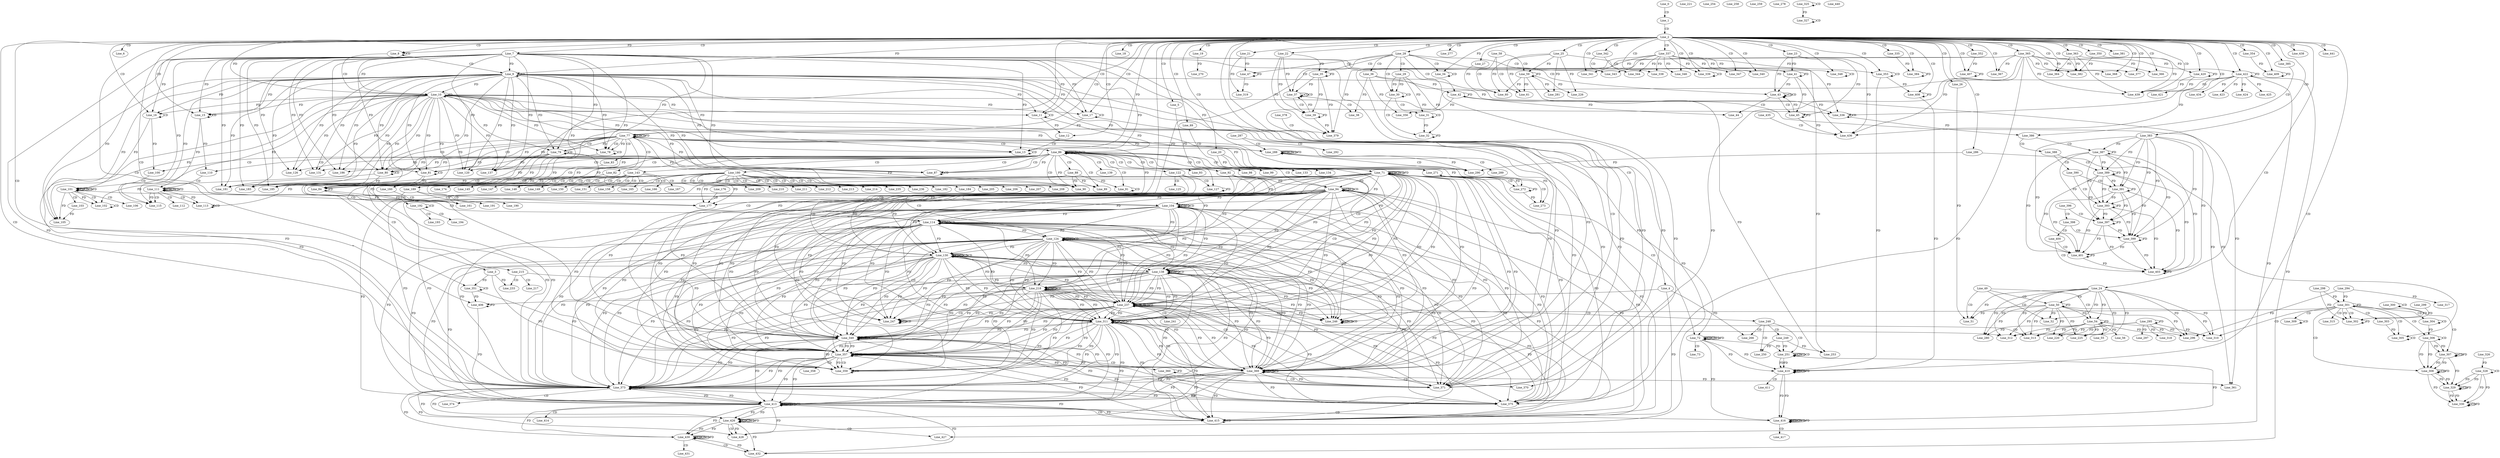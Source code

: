 digraph G {
  Line_0;
  Line_1;
  Line_2;
  Line_3;
  Line_4;
  Line_5;
  Line_6;
  Line_7;
  Line_8;
  Line_8;
  Line_8;
  Line_9;
  Line_9;
  Line_10;
  Line_10;
  Line_11;
  Line_11;
  Line_12;
  Line_13;
  Line_13;
  Line_13;
  Line_15;
  Line_15;
  Line_16;
  Line_16;
  Line_17;
  Line_17;
  Line_18;
  Line_19;
  Line_20;
  Line_21;
  Line_22;
  Line_23;
  Line_24;
  Line_25;
  Line_26;
  Line_27;
  Line_28;
  Line_29;
  Line_30;
  Line_30;
  Line_31;
  Line_31;
  Line_32;
  Line_32;
  Line_34;
  Line_34;
  Line_34;
  Line_35;
  Line_36;
  Line_37;
  Line_37;
  Line_38;
  Line_39;
  Line_41;
  Line_42;
  Line_43;
  Line_43;
  Line_44;
  Line_45;
  Line_47;
  Line_49;
  Line_50;
  Line_51;
  Line_52;
  Line_54;
  Line_55;
  Line_56;
  Line_58;
  Line_59;
  Line_60;
  Line_61;
  Line_69;
  Line_71;
  Line_71;
  Line_71;
  Line_72;
  Line_72;
  Line_72;
  Line_73;
  Line_77;
  Line_77;
  Line_77;
  Line_78;
  Line_78;
  Line_79;
  Line_79;
  Line_80;
  Line_80;
  Line_81;
  Line_81;
  Line_82;
  Line_83;
  Line_84;
  Line_84;
  Line_86;
  Line_86;
  Line_86;
  Line_87;
  Line_87;
  Line_88;
  Line_89;
  Line_90;
  Line_90;
  Line_91;
  Line_91;
  Line_92;
  Line_93;
  Line_94;
  Line_94;
  Line_94;
  Line_94;
  Line_98;
  Line_99;
  Line_100;
  Line_101;
  Line_101;
  Line_101;
  Line_102;
  Line_102;
  Line_103;
  Line_104;
  Line_104;
  Line_104;
  Line_104;
  Line_105;
  Line_105;
  Line_106;
  Line_110;
  Line_111;
  Line_111;
  Line_111;
  Line_112;
  Line_113;
  Line_113;
  Line_114;
  Line_114;
  Line_114;
  Line_114;
  Line_115;
  Line_115;
  Line_120;
  Line_122;
  Line_124;
  Line_124;
  Line_124;
  Line_124;
  Line_125;
  Line_126;
  Line_127;
  Line_130;
  Line_130;
  Line_130;
  Line_130;
  Line_130;
  Line_131;
  Line_133;
  Line_134;
  Line_137;
  Line_138;
  Line_138;
  Line_138;
  Line_138;
  Line_139;
  Line_143;
  Line_145;
  Line_147;
  Line_148;
  Line_149;
  Line_150;
  Line_151;
  Line_158;
  Line_160;
  Line_161;
  Line_161;
  Line_165;
  Line_166;
  Line_167;
  Line_174;
  Line_176;
  Line_177;
  Line_177;
  Line_180;
  Line_181;
  Line_182;
  Line_183;
  Line_184;
  Line_185;
  Line_186;
  Line_189;
  Line_190;
  Line_191;
  Line_192;
  Line_192;
  Line_193;
  Line_194;
  Line_205;
  Line_206;
  Line_207;
  Line_208;
  Line_209;
  Line_210;
  Line_211;
  Line_212;
  Line_213;
  Line_214;
  Line_215;
  Line_217;
  Line_218;
  Line_218;
  Line_218;
  Line_218;
  Line_220;
  Line_221;
  Line_225;
  Line_226;
  Line_233;
  Line_235;
  Line_236;
  Line_237;
  Line_237;
  Line_237;
  Line_241;
  Line_246;
  Line_246;
  Line_246;
  Line_246;
  Line_247;
  Line_247;
  Line_247;
  Line_248;
  Line_249;
  Line_250;
  Line_251;
  Line_251;
  Line_251;
  Line_251;
  Line_251;
  Line_253;
  Line_253;
  Line_254;
  Line_258;
  Line_259;
  Line_266;
  Line_270;
  Line_271;
  Line_272;
  Line_273;
  Line_277;
  Line_278;
  Line_280;
  Line_281;
  Line_286;
  Line_287;
  Line_288;
  Line_288;
  Line_288;
  Line_289;
  Line_290;
  Line_290;
  Line_292;
  Line_295;
  Line_296;
  Line_294;
  Line_296;
  Line_297;
  Line_300;
  Line_300;
  Line_301;
  Line_298;
  Line_301;
  Line_301;
  Line_302;
  Line_299;
  Line_302;
  Line_303;
  Line_304;
  Line_304;
  Line_305;
  Line_305;
  Line_306;
  Line_306;
  Line_307;
  Line_307;
  Line_307;
  Line_308;
  Line_308;
  Line_309;
  Line_309;
  Line_310;
  Line_311;
  Line_311;
  Line_311;
  Line_312;
  Line_313;
  Line_315;
  Line_317;
  Line_318;
  Line_319;
  Line_325;
  Line_325;
  Line_327;
  Line_327;
  Line_328;
  Line_328;
  Line_326;
  Line_329;
  Line_329;
  Line_329;
  Line_330;
  Line_330;
  Line_335;
  Line_336;
  Line_336;
  Line_337;
  Line_338;
  Line_339;
  Line_339;
  Line_340;
  Line_341;
  Line_342;
  Line_343;
  Line_344;
  Line_346;
  Line_347;
  Line_348;
  Line_348;
  Line_349;
  Line_349;
  Line_349;
  Line_349;
  Line_350;
  Line_351;
  Line_351;
  Line_352;
  Line_353;
  Line_353;
  Line_354;
  Line_356;
  Line_357;
  Line_357;
  Line_357;
  Line_358;
  Line_359;
  Line_359;
  Line_360;
  Line_361;
  Line_363;
  Line_364;
  Line_364;
  Line_365;
  Line_366;
  Line_367;
  Line_367;
  Line_367;
  Line_368;
  Line_369;
  Line_369;
  Line_369;
  Line_369;
  Line_370;
  Line_371;
  Line_371;
  Line_373;
  Line_373;
  Line_373;
  Line_373;
  Line_374;
  Line_375;
  Line_375;
  Line_377;
  Line_378;
  Line_379;
  Line_379;
  Line_381;
  Line_382;
  Line_382;
  Line_382;
  Line_383;
  Line_384;
  Line_385;
  Line_386;
  Line_387;
  Line_388;
  Line_389;
  Line_390;
  Line_391;
  Line_393;
  Line_396;
  Line_397;
  Line_398;
  Line_399;
  Line_400;
  Line_401;
  Line_403;
  Line_406;
  Line_406;
  Line_407;
  Line_408;
  Line_409;
  Line_410;
  Line_410;
  Line_410;
  Line_411;
  Line_413;
  Line_413;
  Line_413;
  Line_414;
  Line_415;
  Line_415;
  Line_416;
  Line_416;
  Line_416;
  Line_417;
  Line_420;
  Line_421;
  Line_421;
  Line_422;
  Line_423;
  Line_424;
  Line_424;
  Line_424;
  Line_425;
  Line_426;
  Line_426;
  Line_426;
  Line_426;
  Line_427;
  Line_428;
  Line_428;
  Line_430;
  Line_430;
  Line_430;
  Line_430;
  Line_431;
  Line_432;
  Line_432;
  Line_434;
  Line_435;
  Line_436;
  Line_436;
  Line_438;
  Line_439;
  Line_439;
  Line_439;
  Line_440;
  Line_441;
  Line_0 -> Line_1 [ label="CD" ];
  Line_1 -> Line_2 [ label="CD" ];
  Line_2 -> Line_3 [ label="CD" ];
  Line_2 -> Line_4 [ label="CD" ];
  Line_2 -> Line_5 [ label="CD" ];
  Line_2 -> Line_6 [ label="CD" ];
  Line_2 -> Line_7 [ label="CD" ];
  Line_2 -> Line_8 [ label="CD" ];
  Line_8 -> Line_8 [ label="CD" ];
  Line_2 -> Line_8 [ label="FD" ];
  Line_8 -> Line_9 [ label="CD" ];
  Line_7 -> Line_9 [ label="FD" ];
  Line_9 -> Line_9 [ label="FD" ];
  Line_2 -> Line_9 [ label="FD" ];
  Line_8 -> Line_10 [ label="CD" ];
  Line_7 -> Line_10 [ label="FD" ];
  Line_9 -> Line_10 [ label="FD" ];
  Line_10 -> Line_10 [ label="FD" ];
  Line_2 -> Line_10 [ label="FD" ];
  Line_2 -> Line_11 [ label="CD" ];
  Line_11 -> Line_11 [ label="CD" ];
  Line_7 -> Line_11 [ label="FD" ];
  Line_9 -> Line_11 [ label="FD" ];
  Line_10 -> Line_11 [ label="FD" ];
  Line_2 -> Line_12 [ label="CD" ];
  Line_11 -> Line_12 [ label="FD" ];
  Line_12 -> Line_13 [ label="CD" ];
  Line_13 -> Line_13 [ label="CD" ];
  Line_7 -> Line_13 [ label="FD" ];
  Line_9 -> Line_13 [ label="FD" ];
  Line_10 -> Line_13 [ label="FD" ];
  Line_2 -> Line_13 [ label="FD" ];
  Line_2 -> Line_15 [ label="CD" ];
  Line_15 -> Line_15 [ label="CD" ];
  Line_7 -> Line_15 [ label="FD" ];
  Line_9 -> Line_15 [ label="FD" ];
  Line_10 -> Line_15 [ label="FD" ];
  Line_2 -> Line_16 [ label="CD" ];
  Line_16 -> Line_16 [ label="CD" ];
  Line_7 -> Line_16 [ label="FD" ];
  Line_9 -> Line_16 [ label="FD" ];
  Line_10 -> Line_16 [ label="FD" ];
  Line_2 -> Line_17 [ label="CD" ];
  Line_17 -> Line_17 [ label="CD" ];
  Line_7 -> Line_17 [ label="FD" ];
  Line_9 -> Line_17 [ label="FD" ];
  Line_10 -> Line_17 [ label="FD" ];
  Line_2 -> Line_18 [ label="CD" ];
  Line_2 -> Line_19 [ label="CD" ];
  Line_2 -> Line_20 [ label="CD" ];
  Line_2 -> Line_21 [ label="CD" ];
  Line_2 -> Line_22 [ label="CD" ];
  Line_2 -> Line_23 [ label="CD" ];
  Line_2 -> Line_24 [ label="CD" ];
  Line_2 -> Line_25 [ label="CD" ];
  Line_2 -> Line_26 [ label="CD" ];
  Line_2 -> Line_27 [ label="CD" ];
  Line_2 -> Line_28 [ label="CD" ];
  Line_28 -> Line_29 [ label="CD" ];
  Line_28 -> Line_30 [ label="CD" ];
  Line_29 -> Line_30 [ label="FD" ];
  Line_30 -> Line_30 [ label="CD" ];
  Line_29 -> Line_30 [ label="FD" ];
  Line_30 -> Line_31 [ label="CD" ];
  Line_31 -> Line_31 [ label="CD" ];
  Line_29 -> Line_31 [ label="FD" ];
  Line_30 -> Line_32 [ label="CD" ];
  Line_29 -> Line_32 [ label="FD" ];
  Line_32 -> Line_32 [ label="FD" ];
  Line_31 -> Line_32 [ label="FD" ];
  Line_28 -> Line_34 [ label="CD" ];
  Line_34 -> Line_34 [ label="CD" ];
  Line_2 -> Line_34 [ label="FD" ];
  Line_28 -> Line_35 [ label="CD" ];
  Line_22 -> Line_35 [ label="FD" ];
  Line_35 -> Line_35 [ label="FD" ];
  Line_28 -> Line_36 [ label="CD" ];
  Line_28 -> Line_37 [ label="CD" ];
  Line_37 -> Line_37 [ label="CD" ];
  Line_37 -> Line_37 [ label="CD" ];
  Line_22 -> Line_37 [ label="FD" ];
  Line_35 -> Line_37 [ label="FD" ];
  Line_37 -> Line_38 [ label="CD" ];
  Line_36 -> Line_38 [ label="FD" ];
  Line_37 -> Line_39 [ label="CD" ];
  Line_39 -> Line_39 [ label="FD" ];
  Line_22 -> Line_39 [ label="FD" ];
  Line_35 -> Line_39 [ label="FD" ];
  Line_28 -> Line_41 [ label="CD" ];
  Line_23 -> Line_41 [ label="FD" ];
  Line_41 -> Line_41 [ label="FD" ];
  Line_28 -> Line_42 [ label="CD" ];
  Line_36 -> Line_42 [ label="FD" ];
  Line_42 -> Line_42 [ label="FD" ];
  Line_28 -> Line_43 [ label="CD" ];
  Line_43 -> Line_43 [ label="CD" ];
  Line_43 -> Line_43 [ label="CD" ];
  Line_23 -> Line_43 [ label="FD" ];
  Line_41 -> Line_43 [ label="FD" ];
  Line_43 -> Line_44 [ label="CD" ];
  Line_42 -> Line_44 [ label="FD" ];
  Line_43 -> Line_45 [ label="CD" ];
  Line_45 -> Line_45 [ label="FD" ];
  Line_23 -> Line_45 [ label="FD" ];
  Line_41 -> Line_45 [ label="FD" ];
  Line_28 -> Line_47 [ label="CD" ];
  Line_21 -> Line_47 [ label="FD" ];
  Line_47 -> Line_47 [ label="FD" ];
  Line_49 -> Line_50 [ label="CD" ];
  Line_24 -> Line_50 [ label="FD" ];
  Line_50 -> Line_50 [ label="FD" ];
  Line_49 -> Line_51 [ label="CD" ];
  Line_24 -> Line_51 [ label="FD" ];
  Line_50 -> Line_51 [ label="FD" ];
  Line_26 -> Line_51 [ label="FD" ];
  Line_49 -> Line_52 [ label="CD" ];
  Line_24 -> Line_52 [ label="FD" ];
  Line_50 -> Line_52 [ label="FD" ];
  Line_49 -> Line_54 [ label="CD" ];
  Line_24 -> Line_54 [ label="FD" ];
  Line_50 -> Line_54 [ label="FD" ];
  Line_54 -> Line_54 [ label="FD" ];
  Line_54 -> Line_55 [ label="FD" ];
  Line_54 -> Line_56 [ label="FD" ];
  Line_58 -> Line_59 [ label="CD" ];
  Line_25 -> Line_59 [ label="FD" ];
  Line_59 -> Line_59 [ label="FD" ];
  Line_58 -> Line_60 [ label="CD" ];
  Line_25 -> Line_60 [ label="FD" ];
  Line_59 -> Line_60 [ label="FD" ];
  Line_27 -> Line_60 [ label="FD" ];
  Line_58 -> Line_61 [ label="CD" ];
  Line_25 -> Line_61 [ label="FD" ];
  Line_59 -> Line_61 [ label="FD" ];
  Line_2 -> Line_69 [ label="CD" ];
  Line_69 -> Line_71 [ label="CD" ];
  Line_71 -> Line_71 [ label="CD" ];
  Line_71 -> Line_71 [ label="CD" ];
  Line_71 -> Line_71 [ label="FD" ];
  Line_71 -> Line_72 [ label="CD" ];
  Line_72 -> Line_72 [ label="CD" ];
  Line_17 -> Line_72 [ label="FD" ];
  Line_72 -> Line_72 [ label="CD" ];
  Line_72 -> Line_72 [ label="FD" ];
  Line_72 -> Line_73 [ label="CD" ];
  Line_2 -> Line_77 [ label="CD" ];
  Line_77 -> Line_77 [ label="CD" ];
  Line_17 -> Line_77 [ label="FD" ];
  Line_77 -> Line_77 [ label="CD" ];
  Line_77 -> Line_77 [ label="FD" ];
  Line_77 -> Line_78 [ label="CD" ];
  Line_78 -> Line_78 [ label="CD" ];
  Line_7 -> Line_78 [ label="FD" ];
  Line_9 -> Line_78 [ label="FD" ];
  Line_10 -> Line_78 [ label="FD" ];
  Line_77 -> Line_78 [ label="FD" ];
  Line_77 -> Line_79 [ label="CD" ];
  Line_79 -> Line_79 [ label="CD" ];
  Line_7 -> Line_79 [ label="FD" ];
  Line_9 -> Line_79 [ label="FD" ];
  Line_10 -> Line_79 [ label="FD" ];
  Line_77 -> Line_79 [ label="FD" ];
  Line_77 -> Line_80 [ label="CD" ];
  Line_80 -> Line_80 [ label="CD" ];
  Line_7 -> Line_80 [ label="FD" ];
  Line_9 -> Line_80 [ label="FD" ];
  Line_10 -> Line_80 [ label="FD" ];
  Line_77 -> Line_80 [ label="FD" ];
  Line_79 -> Line_80 [ label="FD" ];
  Line_77 -> Line_81 [ label="CD" ];
  Line_81 -> Line_81 [ label="CD" ];
  Line_7 -> Line_81 [ label="FD" ];
  Line_9 -> Line_81 [ label="FD" ];
  Line_10 -> Line_81 [ label="FD" ];
  Line_77 -> Line_81 [ label="FD" ];
  Line_79 -> Line_81 [ label="FD" ];
  Line_77 -> Line_82 [ label="CD" ];
  Line_77 -> Line_83 [ label="CD" ];
  Line_83 -> Line_84 [ label="CD" ];
  Line_82 -> Line_84 [ label="FD" ];
  Line_84 -> Line_84 [ label="FD" ];
  Line_78 -> Line_84 [ label="FD" ];
  Line_79 -> Line_84 [ label="FD" ];
  Line_80 -> Line_84 [ label="FD" ];
  Line_81 -> Line_84 [ label="FD" ];
  Line_7 -> Line_84 [ label="FD" ];
  Line_9 -> Line_84 [ label="FD" ];
  Line_10 -> Line_84 [ label="FD" ];
  Line_77 -> Line_86 [ label="CD" ];
  Line_86 -> Line_86 [ label="CD" ];
  Line_11 -> Line_86 [ label="FD" ];
  Line_86 -> Line_86 [ label="CD" ];
  Line_86 -> Line_86 [ label="FD" ];
  Line_86 -> Line_87 [ label="CD" ];
  Line_87 -> Line_87 [ label="CD" ];
  Line_7 -> Line_87 [ label="FD" ];
  Line_9 -> Line_87 [ label="FD" ];
  Line_10 -> Line_87 [ label="FD" ];
  Line_77 -> Line_87 [ label="FD" ];
  Line_86 -> Line_87 [ label="FD" ];
  Line_86 -> Line_88 [ label="CD" ];
  Line_86 -> Line_89 [ label="CD" ];
  Line_79 -> Line_89 [ label="FD" ];
  Line_88 -> Line_89 [ label="FD" ];
  Line_86 -> Line_90 [ label="CD" ];
  Line_88 -> Line_90 [ label="FD" ];
  Line_7 -> Line_90 [ label="FD" ];
  Line_9 -> Line_90 [ label="FD" ];
  Line_10 -> Line_90 [ label="FD" ];
  Line_77 -> Line_90 [ label="FD" ];
  Line_86 -> Line_90 [ label="FD" ];
  Line_86 -> Line_91 [ label="CD" ];
  Line_91 -> Line_91 [ label="CD" ];
  Line_88 -> Line_91 [ label="FD" ];
  Line_86 -> Line_92 [ label="CD" ];
  Line_86 -> Line_93 [ label="CD" ];
  Line_86 -> Line_94 [ label="CD" ];
  Line_94 -> Line_94 [ label="CD" ];
  Line_71 -> Line_94 [ label="FD" ];
  Line_92 -> Line_94 [ label="FD" ];
  Line_94 -> Line_94 [ label="FD" ];
  Line_94 -> Line_94 [ label="CD" ];
  Line_86 -> Line_98 [ label="CD" ];
  Line_86 -> Line_99 [ label="CD" ];
  Line_86 -> Line_100 [ label="CD" ];
  Line_16 -> Line_100 [ label="FD" ];
  Line_100 -> Line_101 [ label="CD" ];
  Line_101 -> Line_101 [ label="CD" ];
  Line_16 -> Line_101 [ label="FD" ];
  Line_101 -> Line_101 [ label="CD" ];
  Line_101 -> Line_101 [ label="FD" ];
  Line_101 -> Line_102 [ label="CD" ];
  Line_102 -> Line_102 [ label="CD" ];
  Line_80 -> Line_102 [ label="FD" ];
  Line_101 -> Line_102 [ label="FD" ];
  Line_101 -> Line_103 [ label="CD" ];
  Line_101 -> Line_104 [ label="CD" ];
  Line_104 -> Line_104 [ label="CD" ];
  Line_94 -> Line_104 [ label="FD" ];
  Line_71 -> Line_104 [ label="FD" ];
  Line_92 -> Line_104 [ label="FD" ];
  Line_104 -> Line_104 [ label="FD" ];
  Line_104 -> Line_104 [ label="CD" ];
  Line_103 -> Line_105 [ label="FD" ];
  Line_7 -> Line_105 [ label="FD" ];
  Line_9 -> Line_105 [ label="FD" ];
  Line_10 -> Line_105 [ label="FD" ];
  Line_101 -> Line_105 [ label="FD" ];
  Line_101 -> Line_106 [ label="CD" ];
  Line_86 -> Line_110 [ label="CD" ];
  Line_15 -> Line_110 [ label="FD" ];
  Line_110 -> Line_111 [ label="CD" ];
  Line_111 -> Line_111 [ label="CD" ];
  Line_15 -> Line_111 [ label="FD" ];
  Line_111 -> Line_111 [ label="CD" ];
  Line_111 -> Line_111 [ label="FD" ];
  Line_111 -> Line_112 [ label="CD" ];
  Line_111 -> Line_113 [ label="CD" ];
  Line_113 -> Line_113 [ label="CD" ];
  Line_81 -> Line_113 [ label="FD" ];
  Line_111 -> Line_113 [ label="FD" ];
  Line_111 -> Line_114 [ label="CD" ];
  Line_114 -> Line_114 [ label="CD" ];
  Line_104 -> Line_114 [ label="FD" ];
  Line_94 -> Line_114 [ label="FD" ];
  Line_71 -> Line_114 [ label="FD" ];
  Line_92 -> Line_114 [ label="FD" ];
  Line_114 -> Line_114 [ label="FD" ];
  Line_114 -> Line_114 [ label="CD" ];
  Line_111 -> Line_115 [ label="CD" ];
  Line_7 -> Line_115 [ label="FD" ];
  Line_9 -> Line_115 [ label="FD" ];
  Line_10 -> Line_115 [ label="FD" ];
  Line_111 -> Line_115 [ label="FD" ];
  Line_86 -> Line_120 [ label="CD" ];
  Line_7 -> Line_120 [ label="FD" ];
  Line_9 -> Line_120 [ label="FD" ];
  Line_10 -> Line_120 [ label="FD" ];
  Line_86 -> Line_120 [ label="FD" ];
  Line_86 -> Line_122 [ label="CD" ];
  Line_122 -> Line_124 [ label="CD" ];
  Line_124 -> Line_124 [ label="CD" ];
  Line_114 -> Line_124 [ label="FD" ];
  Line_104 -> Line_124 [ label="FD" ];
  Line_94 -> Line_124 [ label="FD" ];
  Line_71 -> Line_124 [ label="FD" ];
  Line_92 -> Line_124 [ label="FD" ];
  Line_124 -> Line_124 [ label="FD" ];
  Line_124 -> Line_124 [ label="CD" ];
  Line_122 -> Line_125 [ label="CD" ];
  Line_7 -> Line_126 [ label="FD" ];
  Line_9 -> Line_126 [ label="FD" ];
  Line_10 -> Line_126 [ label="FD" ];
  Line_86 -> Line_126 [ label="FD" ];
  Line_122 -> Line_127 [ label="CD" ];
  Line_127 -> Line_127 [ label="FD" ];
  Line_5 -> Line_127 [ label="FD" ];
  Line_122 -> Line_130 [ label="CD" ];
  Line_130 -> Line_130 [ label="CD" ];
  Line_124 -> Line_130 [ label="FD" ];
  Line_114 -> Line_130 [ label="FD" ];
  Line_104 -> Line_130 [ label="FD" ];
  Line_94 -> Line_130 [ label="FD" ];
  Line_71 -> Line_130 [ label="FD" ];
  Line_92 -> Line_130 [ label="FD" ];
  Line_130 -> Line_130 [ label="FD" ];
  Line_130 -> Line_130 [ label="CD" ];
  Line_130 -> Line_130 [ label="CD" ];
  Line_7 -> Line_131 [ label="FD" ];
  Line_9 -> Line_131 [ label="FD" ];
  Line_10 -> Line_131 [ label="FD" ];
  Line_86 -> Line_131 [ label="FD" ];
  Line_86 -> Line_133 [ label="CD" ];
  Line_86 -> Line_134 [ label="CD" ];
  Line_86 -> Line_137 [ label="CD" ];
  Line_7 -> Line_137 [ label="FD" ];
  Line_9 -> Line_137 [ label="FD" ];
  Line_10 -> Line_137 [ label="FD" ];
  Line_77 -> Line_137 [ label="FD" ];
  Line_86 -> Line_138 [ label="CD" ];
  Line_138 -> Line_138 [ label="CD" ];
  Line_130 -> Line_138 [ label="FD" ];
  Line_124 -> Line_138 [ label="FD" ];
  Line_114 -> Line_138 [ label="FD" ];
  Line_104 -> Line_138 [ label="FD" ];
  Line_94 -> Line_138 [ label="FD" ];
  Line_71 -> Line_138 [ label="FD" ];
  Line_92 -> Line_138 [ label="FD" ];
  Line_138 -> Line_138 [ label="FD" ];
  Line_138 -> Line_138 [ label="CD" ];
  Line_86 -> Line_139 [ label="CD" ];
  Line_86 -> Line_143 [ label="CD" ];
  Line_143 -> Line_145 [ label="CD" ];
  Line_143 -> Line_147 [ label="CD" ];
  Line_143 -> Line_148 [ label="CD" ];
  Line_143 -> Line_149 [ label="CD" ];
  Line_143 -> Line_150 [ label="CD" ];
  Line_143 -> Line_151 [ label="CD" ];
  Line_143 -> Line_158 [ label="CD" ];
  Line_143 -> Line_160 [ label="CD" ];
  Line_160 -> Line_161 [ label="CD" ];
  Line_77 -> Line_161 [ label="FD" ];
  Line_82 -> Line_161 [ label="FD" ];
  Line_84 -> Line_161 [ label="FD" ];
  Line_79 -> Line_161 [ label="FD" ];
  Line_88 -> Line_161 [ label="FD" ];
  Line_143 -> Line_165 [ label="CD" ];
  Line_143 -> Line_166 [ label="CD" ];
  Line_143 -> Line_167 [ label="CD" ];
  Line_143 -> Line_174 [ label="CD" ];
  Line_176 -> Line_177 [ label="CD" ];
  Line_77 -> Line_177 [ label="FD" ];
  Line_82 -> Line_177 [ label="FD" ];
  Line_84 -> Line_177 [ label="FD" ];
  Line_79 -> Line_177 [ label="FD" ];
  Line_88 -> Line_177 [ label="FD" ];
  Line_86 -> Line_180 [ label="CD" ];
  Line_180 -> Line_181 [ label="CD" ];
  Line_7 -> Line_181 [ label="FD" ];
  Line_9 -> Line_181 [ label="FD" ];
  Line_10 -> Line_181 [ label="FD" ];
  Line_77 -> Line_181 [ label="FD" ];
  Line_180 -> Line_182 [ label="CD" ];
  Line_180 -> Line_183 [ label="CD" ];
  Line_7 -> Line_183 [ label="FD" ];
  Line_9 -> Line_183 [ label="FD" ];
  Line_10 -> Line_183 [ label="FD" ];
  Line_86 -> Line_183 [ label="FD" ];
  Line_180 -> Line_184 [ label="CD" ];
  Line_180 -> Line_185 [ label="CD" ];
  Line_7 -> Line_185 [ label="FD" ];
  Line_9 -> Line_185 [ label="FD" ];
  Line_10 -> Line_185 [ label="FD" ];
  Line_86 -> Line_185 [ label="FD" ];
  Line_7 -> Line_186 [ label="FD" ];
  Line_9 -> Line_186 [ label="FD" ];
  Line_10 -> Line_186 [ label="FD" ];
  Line_86 -> Line_186 [ label="FD" ];
  Line_180 -> Line_189 [ label="CD" ];
  Line_189 -> Line_190 [ label="CD" ];
  Line_189 -> Line_191 [ label="CD" ];
  Line_189 -> Line_192 [ label="CD" ];
  Line_192 -> Line_192 [ label="CD" ];
  Line_192 -> Line_193 [ label="CD" ];
  Line_192 -> Line_194 [ label="CD" ];
  Line_180 -> Line_205 [ label="CD" ];
  Line_180 -> Line_206 [ label="CD" ];
  Line_180 -> Line_207 [ label="CD" ];
  Line_180 -> Line_208 [ label="CD" ];
  Line_180 -> Line_209 [ label="CD" ];
  Line_180 -> Line_210 [ label="CD" ];
  Line_180 -> Line_211 [ label="CD" ];
  Line_180 -> Line_212 [ label="CD" ];
  Line_180 -> Line_213 [ label="CD" ];
  Line_180 -> Line_214 [ label="CD" ];
  Line_180 -> Line_215 [ label="CD" ];
  Line_215 -> Line_217 [ label="CD" ];
  Line_215 -> Line_218 [ label="CD" ];
  Line_218 -> Line_218 [ label="CD" ];
  Line_138 -> Line_218 [ label="FD" ];
  Line_130 -> Line_218 [ label="FD" ];
  Line_124 -> Line_218 [ label="FD" ];
  Line_114 -> Line_218 [ label="FD" ];
  Line_104 -> Line_218 [ label="FD" ];
  Line_94 -> Line_218 [ label="FD" ];
  Line_71 -> Line_218 [ label="FD" ];
  Line_218 -> Line_218 [ label="FD" ];
  Line_218 -> Line_218 [ label="CD" ];
  Line_24 -> Line_220 [ label="FD" ];
  Line_50 -> Line_220 [ label="FD" ];
  Line_54 -> Line_220 [ label="FD" ];
  Line_24 -> Line_225 [ label="FD" ];
  Line_50 -> Line_225 [ label="FD" ];
  Line_54 -> Line_225 [ label="FD" ];
  Line_25 -> Line_226 [ label="FD" ];
  Line_59 -> Line_226 [ label="FD" ];
  Line_215 -> Line_233 [ label="CD" ];
  Line_3 -> Line_233 [ label="FD" ];
  Line_180 -> Line_235 [ label="CD" ];
  Line_180 -> Line_236 [ label="CD" ];
  Line_180 -> Line_237 [ label="CD" ];
  Line_237 -> Line_237 [ label="CD" ];
  Line_218 -> Line_237 [ label="FD" ];
  Line_138 -> Line_237 [ label="FD" ];
  Line_130 -> Line_237 [ label="FD" ];
  Line_124 -> Line_237 [ label="FD" ];
  Line_114 -> Line_237 [ label="FD" ];
  Line_104 -> Line_237 [ label="FD" ];
  Line_94 -> Line_237 [ label="FD" ];
  Line_71 -> Line_237 [ label="FD" ];
  Line_237 -> Line_237 [ label="CD" ];
  Line_237 -> Line_237 [ label="FD" ];
  Line_218 -> Line_237 [ label="FD" ];
  Line_138 -> Line_237 [ label="FD" ];
  Line_130 -> Line_237 [ label="FD" ];
  Line_124 -> Line_237 [ label="FD" ];
  Line_114 -> Line_237 [ label="FD" ];
  Line_104 -> Line_237 [ label="FD" ];
  Line_94 -> Line_237 [ label="FD" ];
  Line_71 -> Line_237 [ label="FD" ];
  Line_237 -> Line_241 [ label="CD" ];
  Line_237 -> Line_246 [ label="CD" ];
  Line_246 -> Line_246 [ label="CD" ];
  Line_246 -> Line_246 [ label="CD" ];
  Line_246 -> Line_246 [ label="CD" ];
  Line_237 -> Line_246 [ label="FD" ];
  Line_218 -> Line_246 [ label="FD" ];
  Line_138 -> Line_246 [ label="FD" ];
  Line_130 -> Line_246 [ label="FD" ];
  Line_124 -> Line_246 [ label="FD" ];
  Line_114 -> Line_246 [ label="FD" ];
  Line_104 -> Line_246 [ label="FD" ];
  Line_94 -> Line_246 [ label="FD" ];
  Line_71 -> Line_246 [ label="FD" ];
  Line_237 -> Line_247 [ label="CD" ];
  Line_237 -> Line_247 [ label="FD" ];
  Line_218 -> Line_247 [ label="FD" ];
  Line_138 -> Line_247 [ label="FD" ];
  Line_130 -> Line_247 [ label="FD" ];
  Line_124 -> Line_247 [ label="FD" ];
  Line_114 -> Line_247 [ label="FD" ];
  Line_104 -> Line_247 [ label="FD" ];
  Line_94 -> Line_247 [ label="FD" ];
  Line_71 -> Line_247 [ label="FD" ];
  Line_247 -> Line_247 [ label="CD" ];
  Line_247 -> Line_247 [ label="CD" ];
  Line_237 -> Line_248 [ label="CD" ];
  Line_248 -> Line_249 [ label="CD" ];
  Line_248 -> Line_250 [ label="CD" ];
  Line_249 -> Line_250 [ label="FD" ];
  Line_248 -> Line_251 [ label="CD" ];
  Line_251 -> Line_251 [ label="CD" ];
  Line_72 -> Line_251 [ label="FD" ];
  Line_251 -> Line_251 [ label="FD" ];
  Line_251 -> Line_251 [ label="CD" ];
  Line_249 -> Line_251 [ label="FD" ];
  Line_25 -> Line_253 [ label="FD" ];
  Line_59 -> Line_253 [ label="FD" ];
  Line_249 -> Line_253 [ label="FD" ];
  Line_248 -> Line_266 [ label="CD" ];
  Line_4 -> Line_266 [ label="FD" ];
  Line_19 -> Line_270 [ label="FD" ];
  Line_86 -> Line_271 [ label="CD" ];
  Line_20 -> Line_271 [ label="FD" ];
  Line_271 -> Line_272 [ label="CD" ];
  Line_272 -> Line_272 [ label="FD" ];
  Line_20 -> Line_272 [ label="FD" ];
  Line_271 -> Line_273 [ label="CD" ];
  Line_272 -> Line_273 [ label="FD" ];
  Line_20 -> Line_273 [ label="FD" ];
  Line_2 -> Line_277 [ label="CD" ];
  Line_24 -> Line_280 [ label="FD" ];
  Line_50 -> Line_280 [ label="FD" ];
  Line_54 -> Line_280 [ label="FD" ];
  Line_25 -> Line_281 [ label="FD" ];
  Line_59 -> Line_281 [ label="FD" ];
  Line_2 -> Line_286 [ label="CD" ];
  Line_287 -> Line_288 [ label="CD" ];
  Line_288 -> Line_288 [ label="CD" ];
  Line_77 -> Line_288 [ label="FD" ];
  Line_288 -> Line_288 [ label="CD" ];
  Line_288 -> Line_288 [ label="FD" ];
  Line_77 -> Line_288 [ label="FD" ];
  Line_288 -> Line_289 [ label="CD" ];
  Line_288 -> Line_290 [ label="CD" ];
  Line_286 -> Line_290 [ label="FD" ];
  Line_288 -> Line_290 [ label="FD" ];
  Line_77 -> Line_290 [ label="FD" ];
  Line_7 -> Line_290 [ label="FD" ];
  Line_9 -> Line_290 [ label="FD" ];
  Line_10 -> Line_290 [ label="FD" ];
  Line_287 -> Line_292 [ label="CD" ];
  Line_295 -> Line_295 [ label="FD" ];
  Line_24 -> Line_296 [ label="FD" ];
  Line_50 -> Line_296 [ label="FD" ];
  Line_54 -> Line_296 [ label="FD" ];
  Line_295 -> Line_296 [ label="FD" ];
  Line_294 -> Line_296 [ label="FD" ];
  Line_295 -> Line_297 [ label="FD" ];
  Line_300 -> Line_300 [ label="CD" ];
  Line_301 -> Line_301 [ label="FD" ];
  Line_298 -> Line_301 [ label="FD" ];
  Line_294 -> Line_301 [ label="FD" ];
  Line_301 -> Line_302 [ label="CD" ];
  Line_302 -> Line_302 [ label="FD" ];
  Line_299 -> Line_302 [ label="FD" ];
  Line_300 -> Line_302 [ label="FD" ];
  Line_301 -> Line_302 [ label="FD" ];
  Line_298 -> Line_302 [ label="FD" ];
  Line_301 -> Line_303 [ label="CD" ];
  Line_301 -> Line_304 [ label="CD" ];
  Line_304 -> Line_304 [ label="CD" ];
  Line_301 -> Line_305 [ label="CD" ];
  Line_305 -> Line_305 [ label="CD" ];
  Line_286 -> Line_305 [ label="FD" ];
  Line_303 -> Line_305 [ label="FD" ];
  Line_301 -> Line_306 [ label="CD" ];
  Line_306 -> Line_306 [ label="CD" ];
  Line_304 -> Line_306 [ label="FD" ];
  Line_301 -> Line_307 [ label="CD" ];
  Line_306 -> Line_307 [ label="FD" ];
  Line_307 -> Line_307 [ label="CD" ];
  Line_306 -> Line_307 [ label="FD" ];
  Line_307 -> Line_307 [ label="FD" ];
  Line_301 -> Line_308 [ label="CD" ];
  Line_306 -> Line_308 [ label="FD" ];
  Line_307 -> Line_308 [ label="FD" ];
  Line_308 -> Line_308 [ label="CD" ];
  Line_306 -> Line_308 [ label="FD" ];
  Line_307 -> Line_308 [ label="FD" ];
  Line_308 -> Line_308 [ label="FD" ];
  Line_301 -> Line_309 [ label="CD" ];
  Line_309 -> Line_309 [ label="CD" ];
  Line_301 -> Line_310 [ label="CD" ];
  Line_24 -> Line_310 [ label="FD" ];
  Line_50 -> Line_310 [ label="FD" ];
  Line_54 -> Line_310 [ label="FD" ];
  Line_295 -> Line_310 [ label="FD" ];
  Line_301 -> Line_311 [ label="CD" ];
  Line_311 -> Line_311 [ label="CD" ];
  Line_237 -> Line_311 [ label="FD" ];
  Line_218 -> Line_311 [ label="FD" ];
  Line_138 -> Line_311 [ label="FD" ];
  Line_130 -> Line_311 [ label="FD" ];
  Line_124 -> Line_311 [ label="FD" ];
  Line_114 -> Line_311 [ label="FD" ];
  Line_104 -> Line_311 [ label="FD" ];
  Line_94 -> Line_311 [ label="FD" ];
  Line_71 -> Line_311 [ label="FD" ];
  Line_311 -> Line_311 [ label="CD" ];
  Line_311 -> Line_311 [ label="FD" ];
  Line_237 -> Line_311 [ label="FD" ];
  Line_218 -> Line_311 [ label="FD" ];
  Line_138 -> Line_311 [ label="FD" ];
  Line_130 -> Line_311 [ label="FD" ];
  Line_124 -> Line_311 [ label="FD" ];
  Line_114 -> Line_311 [ label="FD" ];
  Line_104 -> Line_311 [ label="FD" ];
  Line_94 -> Line_311 [ label="FD" ];
  Line_71 -> Line_311 [ label="FD" ];
  Line_311 -> Line_312 [ label="CD" ];
  Line_24 -> Line_312 [ label="FD" ];
  Line_50 -> Line_312 [ label="FD" ];
  Line_54 -> Line_312 [ label="FD" ];
  Line_295 -> Line_312 [ label="FD" ];
  Line_311 -> Line_313 [ label="CD" ];
  Line_24 -> Line_313 [ label="FD" ];
  Line_50 -> Line_313 [ label="FD" ];
  Line_54 -> Line_313 [ label="FD" ];
  Line_295 -> Line_313 [ label="FD" ];
  Line_301 -> Line_315 [ label="CD" ];
  Line_294 -> Line_317 [ label="FD" ];
  Line_295 -> Line_318 [ label="FD" ];
  Line_21 -> Line_319 [ label="FD" ];
  Line_47 -> Line_319 [ label="FD" ];
  Line_325 -> Line_325 [ label="CD" ];
  Line_327 -> Line_327 [ label="CD" ];
  Line_325 -> Line_327 [ label="FD" ];
  Line_328 -> Line_328 [ label="CD" ];
  Line_326 -> Line_328 [ label="FD" ];
  Line_307 -> Line_329 [ label="FD" ];
  Line_308 -> Line_329 [ label="FD" ];
  Line_328 -> Line_329 [ label="FD" ];
  Line_329 -> Line_329 [ label="CD" ];
  Line_308 -> Line_329 [ label="FD" ];
  Line_328 -> Line_329 [ label="FD" ];
  Line_329 -> Line_329 [ label="FD" ];
  Line_308 -> Line_330 [ label="FD" ];
  Line_328 -> Line_330 [ label="FD" ];
  Line_329 -> Line_330 [ label="FD" ];
  Line_330 -> Line_330 [ label="CD" ];
  Line_328 -> Line_330 [ label="FD" ];
  Line_329 -> Line_330 [ label="FD" ];
  Line_330 -> Line_330 [ label="FD" ];
  Line_2 -> Line_335 [ label="CD" ];
  Line_2 -> Line_336 [ label="CD" ];
  Line_336 -> Line_336 [ label="CD" ];
  Line_7 -> Line_336 [ label="FD" ];
  Line_9 -> Line_336 [ label="FD" ];
  Line_10 -> Line_336 [ label="FD" ];
  Line_2 -> Line_337 [ label="CD" ];
  Line_2 -> Line_338 [ label="CD" ];
  Line_337 -> Line_338 [ label="FD" ];
  Line_2 -> Line_339 [ label="CD" ];
  Line_339 -> Line_339 [ label="CD" ];
  Line_337 -> Line_339 [ label="FD" ];
  Line_2 -> Line_340 [ label="CD" ];
  Line_337 -> Line_340 [ label="FD" ];
  Line_2 -> Line_341 [ label="CD" ];
  Line_337 -> Line_341 [ label="FD" ];
  Line_2 -> Line_342 [ label="CD" ];
  Line_342 -> Line_343 [ label="CD" ];
  Line_337 -> Line_343 [ label="FD" ];
  Line_342 -> Line_344 [ label="CD" ];
  Line_337 -> Line_344 [ label="FD" ];
  Line_2 -> Line_346 [ label="CD" ];
  Line_337 -> Line_346 [ label="FD" ];
  Line_2 -> Line_347 [ label="CD" ];
  Line_337 -> Line_347 [ label="FD" ];
  Line_2 -> Line_348 [ label="CD" ];
  Line_348 -> Line_348 [ label="CD" ];
  Line_337 -> Line_348 [ label="FD" ];
  Line_2 -> Line_349 [ label="CD" ];
  Line_349 -> Line_349 [ label="CD" ];
  Line_311 -> Line_349 [ label="FD" ];
  Line_237 -> Line_349 [ label="FD" ];
  Line_218 -> Line_349 [ label="FD" ];
  Line_138 -> Line_349 [ label="FD" ];
  Line_130 -> Line_349 [ label="FD" ];
  Line_124 -> Line_349 [ label="FD" ];
  Line_114 -> Line_349 [ label="FD" ];
  Line_104 -> Line_349 [ label="FD" ];
  Line_94 -> Line_349 [ label="FD" ];
  Line_71 -> Line_349 [ label="FD" ];
  Line_349 -> Line_349 [ label="FD" ];
  Line_349 -> Line_349 [ label="CD" ];
  Line_337 -> Line_349 [ label="FD" ];
  Line_349 -> Line_349 [ label="FD" ];
  Line_311 -> Line_349 [ label="FD" ];
  Line_237 -> Line_349 [ label="FD" ];
  Line_218 -> Line_349 [ label="FD" ];
  Line_138 -> Line_349 [ label="FD" ];
  Line_130 -> Line_349 [ label="FD" ];
  Line_124 -> Line_349 [ label="FD" ];
  Line_114 -> Line_349 [ label="FD" ];
  Line_104 -> Line_349 [ label="FD" ];
  Line_94 -> Line_349 [ label="FD" ];
  Line_71 -> Line_349 [ label="FD" ];
  Line_2 -> Line_350 [ label="CD" ];
  Line_2 -> Line_351 [ label="CD" ];
  Line_351 -> Line_351 [ label="CD" ];
  Line_3 -> Line_351 [ label="FD" ];
  Line_2 -> Line_352 [ label="CD" ];
  Line_2 -> Line_353 [ label="CD" ];
  Line_353 -> Line_353 [ label="CD" ];
  Line_337 -> Line_353 [ label="FD" ];
  Line_2 -> Line_354 [ label="CD" ];
  Line_36 -> Line_356 [ label="FD" ];
  Line_42 -> Line_356 [ label="FD" ];
  Line_2 -> Line_357 [ label="CD" ];
  Line_357 -> Line_357 [ label="CD" ];
  Line_349 -> Line_357 [ label="FD" ];
  Line_311 -> Line_357 [ label="FD" ];
  Line_237 -> Line_357 [ label="FD" ];
  Line_218 -> Line_357 [ label="FD" ];
  Line_138 -> Line_357 [ label="FD" ];
  Line_130 -> Line_357 [ label="FD" ];
  Line_124 -> Line_357 [ label="FD" ];
  Line_114 -> Line_357 [ label="FD" ];
  Line_104 -> Line_357 [ label="FD" ];
  Line_94 -> Line_357 [ label="FD" ];
  Line_71 -> Line_357 [ label="FD" ];
  Line_351 -> Line_357 [ label="FD" ];
  Line_357 -> Line_357 [ label="CD" ];
  Line_357 -> Line_357 [ label="FD" ];
  Line_349 -> Line_357 [ label="FD" ];
  Line_311 -> Line_357 [ label="FD" ];
  Line_237 -> Line_357 [ label="FD" ];
  Line_218 -> Line_357 [ label="FD" ];
  Line_138 -> Line_357 [ label="FD" ];
  Line_130 -> Line_357 [ label="FD" ];
  Line_124 -> Line_357 [ label="FD" ];
  Line_114 -> Line_357 [ label="FD" ];
  Line_104 -> Line_357 [ label="FD" ];
  Line_94 -> Line_357 [ label="FD" ];
  Line_71 -> Line_357 [ label="FD" ];
  Line_357 -> Line_358 [ label="CD" ];
  Line_357 -> Line_359 [ label="CD" ];
  Line_359 -> Line_359 [ label="CD" ];
  Line_3 -> Line_359 [ label="FD" ];
  Line_357 -> Line_359 [ label="FD" ];
  Line_349 -> Line_359 [ label="FD" ];
  Line_311 -> Line_359 [ label="FD" ];
  Line_237 -> Line_359 [ label="FD" ];
  Line_218 -> Line_359 [ label="FD" ];
  Line_138 -> Line_359 [ label="FD" ];
  Line_130 -> Line_359 [ label="FD" ];
  Line_124 -> Line_359 [ label="FD" ];
  Line_114 -> Line_359 [ label="FD" ];
  Line_104 -> Line_359 [ label="FD" ];
  Line_94 -> Line_359 [ label="FD" ];
  Line_71 -> Line_359 [ label="FD" ];
  Line_357 -> Line_360 [ label="CD" ];
  Line_360 -> Line_360 [ label="FD" ];
  Line_360 -> Line_361 [ label="FD" ];
  Line_36 -> Line_361 [ label="FD" ];
  Line_42 -> Line_361 [ label="FD" ];
  Line_2 -> Line_363 [ label="CD" ];
  Line_2 -> Line_364 [ label="CD" ];
  Line_363 -> Line_364 [ label="FD" ];
  Line_2 -> Line_365 [ label="CD" ];
  Line_2 -> Line_366 [ label="CD" ];
  Line_365 -> Line_366 [ label="FD" ];
  Line_2 -> Line_367 [ label="CD" ];
  Line_365 -> Line_367 [ label="FD" ];
  Line_2 -> Line_368 [ label="CD" ];
  Line_365 -> Line_368 [ label="FD" ];
  Line_2 -> Line_369 [ label="CD" ];
  Line_369 -> Line_369 [ label="CD" ];
  Line_357 -> Line_369 [ label="FD" ];
  Line_349 -> Line_369 [ label="FD" ];
  Line_311 -> Line_369 [ label="FD" ];
  Line_237 -> Line_369 [ label="FD" ];
  Line_218 -> Line_369 [ label="FD" ];
  Line_138 -> Line_369 [ label="FD" ];
  Line_130 -> Line_369 [ label="FD" ];
  Line_124 -> Line_369 [ label="FD" ];
  Line_114 -> Line_369 [ label="FD" ];
  Line_104 -> Line_369 [ label="FD" ];
  Line_94 -> Line_369 [ label="FD" ];
  Line_71 -> Line_369 [ label="FD" ];
  Line_7 -> Line_369 [ label="FD" ];
  Line_9 -> Line_369 [ label="FD" ];
  Line_10 -> Line_369 [ label="FD" ];
  Line_369 -> Line_369 [ label="CD" ];
  Line_369 -> Line_369 [ label="FD" ];
  Line_357 -> Line_369 [ label="FD" ];
  Line_349 -> Line_369 [ label="FD" ];
  Line_311 -> Line_369 [ label="FD" ];
  Line_237 -> Line_369 [ label="FD" ];
  Line_218 -> Line_369 [ label="FD" ];
  Line_138 -> Line_369 [ label="FD" ];
  Line_130 -> Line_369 [ label="FD" ];
  Line_124 -> Line_369 [ label="FD" ];
  Line_114 -> Line_369 [ label="FD" ];
  Line_104 -> Line_369 [ label="FD" ];
  Line_94 -> Line_369 [ label="FD" ];
  Line_71 -> Line_369 [ label="FD" ];
  Line_369 -> Line_370 [ label="CD" ];
  Line_365 -> Line_370 [ label="FD" ];
  Line_369 -> Line_371 [ label="CD" ];
  Line_365 -> Line_371 [ label="FD" ];
  Line_7 -> Line_371 [ label="FD" ];
  Line_9 -> Line_371 [ label="FD" ];
  Line_10 -> Line_371 [ label="FD" ];
  Line_369 -> Line_371 [ label="FD" ];
  Line_357 -> Line_371 [ label="FD" ];
  Line_349 -> Line_371 [ label="FD" ];
  Line_311 -> Line_371 [ label="FD" ];
  Line_237 -> Line_371 [ label="FD" ];
  Line_218 -> Line_371 [ label="FD" ];
  Line_138 -> Line_371 [ label="FD" ];
  Line_130 -> Line_371 [ label="FD" ];
  Line_124 -> Line_371 [ label="FD" ];
  Line_114 -> Line_371 [ label="FD" ];
  Line_104 -> Line_371 [ label="FD" ];
  Line_94 -> Line_371 [ label="FD" ];
  Line_71 -> Line_371 [ label="FD" ];
  Line_2 -> Line_373 [ label="CD" ];
  Line_373 -> Line_373 [ label="CD" ];
  Line_369 -> Line_373 [ label="FD" ];
  Line_357 -> Line_373 [ label="FD" ];
  Line_349 -> Line_373 [ label="FD" ];
  Line_311 -> Line_373 [ label="FD" ];
  Line_237 -> Line_373 [ label="FD" ];
  Line_218 -> Line_373 [ label="FD" ];
  Line_138 -> Line_373 [ label="FD" ];
  Line_130 -> Line_373 [ label="FD" ];
  Line_124 -> Line_373 [ label="FD" ];
  Line_114 -> Line_373 [ label="FD" ];
  Line_104 -> Line_373 [ label="FD" ];
  Line_94 -> Line_373 [ label="FD" ];
  Line_71 -> Line_373 [ label="FD" ];
  Line_7 -> Line_373 [ label="FD" ];
  Line_9 -> Line_373 [ label="FD" ];
  Line_10 -> Line_373 [ label="FD" ];
  Line_373 -> Line_373 [ label="CD" ];
  Line_373 -> Line_373 [ label="FD" ];
  Line_369 -> Line_373 [ label="FD" ];
  Line_357 -> Line_373 [ label="FD" ];
  Line_349 -> Line_373 [ label="FD" ];
  Line_311 -> Line_373 [ label="FD" ];
  Line_237 -> Line_373 [ label="FD" ];
  Line_218 -> Line_373 [ label="FD" ];
  Line_138 -> Line_373 [ label="FD" ];
  Line_130 -> Line_373 [ label="FD" ];
  Line_124 -> Line_373 [ label="FD" ];
  Line_114 -> Line_373 [ label="FD" ];
  Line_104 -> Line_373 [ label="FD" ];
  Line_94 -> Line_373 [ label="FD" ];
  Line_71 -> Line_373 [ label="FD" ];
  Line_373 -> Line_374 [ label="CD" ];
  Line_373 -> Line_375 [ label="CD" ];
  Line_365 -> Line_375 [ label="FD" ];
  Line_7 -> Line_375 [ label="FD" ];
  Line_9 -> Line_375 [ label="FD" ];
  Line_10 -> Line_375 [ label="FD" ];
  Line_373 -> Line_375 [ label="FD" ];
  Line_369 -> Line_375 [ label="FD" ];
  Line_357 -> Line_375 [ label="FD" ];
  Line_349 -> Line_375 [ label="FD" ];
  Line_311 -> Line_375 [ label="FD" ];
  Line_237 -> Line_375 [ label="FD" ];
  Line_218 -> Line_375 [ label="FD" ];
  Line_138 -> Line_375 [ label="FD" ];
  Line_130 -> Line_375 [ label="FD" ];
  Line_124 -> Line_375 [ label="FD" ];
  Line_114 -> Line_375 [ label="FD" ];
  Line_104 -> Line_375 [ label="FD" ];
  Line_94 -> Line_375 [ label="FD" ];
  Line_71 -> Line_375 [ label="FD" ];
  Line_2 -> Line_377 [ label="CD" ];
  Line_365 -> Line_377 [ label="FD" ];
  Line_378 -> Line_379 [ label="CD" ];
  Line_365 -> Line_379 [ label="FD" ];
  Line_39 -> Line_379 [ label="FD" ];
  Line_22 -> Line_379 [ label="FD" ];
  Line_35 -> Line_379 [ label="FD" ];
  Line_2 -> Line_381 [ label="CD" ];
  Line_2 -> Line_382 [ label="CD" ];
  Line_350 -> Line_382 [ label="FD" ];
  Line_363 -> Line_382 [ label="FD" ];
  Line_365 -> Line_382 [ label="FD" ];
  Line_2 -> Line_383 [ label="CD" ];
  Line_2 -> Line_384 [ label="CD" ];
  Line_335 -> Line_384 [ label="FD" ];
  Line_384 -> Line_384 [ label="FD" ];
  Line_2 -> Line_385 [ label="CD" ];
  Line_385 -> Line_386 [ label="CD" ];
  Line_336 -> Line_386 [ label="FD" ];
  Line_386 -> Line_387 [ label="CD" ];
  Line_383 -> Line_387 [ label="FD" ];
  Line_387 -> Line_387 [ label="FD" ];
  Line_386 -> Line_388 [ label="CD" ];
  Line_388 -> Line_389 [ label="CD" ];
  Line_383 -> Line_389 [ label="FD" ];
  Line_387 -> Line_389 [ label="FD" ];
  Line_389 -> Line_389 [ label="FD" ];
  Line_388 -> Line_390 [ label="CD" ];
  Line_390 -> Line_391 [ label="CD" ];
  Line_383 -> Line_391 [ label="FD" ];
  Line_387 -> Line_391 [ label="FD" ];
  Line_389 -> Line_391 [ label="FD" ];
  Line_391 -> Line_391 [ label="FD" ];
  Line_390 -> Line_393 [ label="CD" ];
  Line_383 -> Line_393 [ label="FD" ];
  Line_387 -> Line_393 [ label="FD" ];
  Line_389 -> Line_393 [ label="FD" ];
  Line_391 -> Line_393 [ label="FD" ];
  Line_393 -> Line_393 [ label="FD" ];
  Line_396 -> Line_397 [ label="CD" ];
  Line_383 -> Line_397 [ label="FD" ];
  Line_387 -> Line_397 [ label="FD" ];
  Line_389 -> Line_397 [ label="FD" ];
  Line_391 -> Line_397 [ label="FD" ];
  Line_393 -> Line_397 [ label="FD" ];
  Line_397 -> Line_397 [ label="FD" ];
  Line_396 -> Line_398 [ label="CD" ];
  Line_398 -> Line_399 [ label="CD" ];
  Line_383 -> Line_399 [ label="FD" ];
  Line_387 -> Line_399 [ label="FD" ];
  Line_389 -> Line_399 [ label="FD" ];
  Line_391 -> Line_399 [ label="FD" ];
  Line_393 -> Line_399 [ label="FD" ];
  Line_397 -> Line_399 [ label="FD" ];
  Line_399 -> Line_399 [ label="FD" ];
  Line_398 -> Line_400 [ label="CD" ];
  Line_400 -> Line_401 [ label="CD" ];
  Line_383 -> Line_401 [ label="FD" ];
  Line_387 -> Line_401 [ label="FD" ];
  Line_389 -> Line_401 [ label="FD" ];
  Line_391 -> Line_401 [ label="FD" ];
  Line_393 -> Line_401 [ label="FD" ];
  Line_397 -> Line_401 [ label="FD" ];
  Line_399 -> Line_401 [ label="FD" ];
  Line_401 -> Line_401 [ label="FD" ];
  Line_400 -> Line_403 [ label="CD" ];
  Line_383 -> Line_403 [ label="FD" ];
  Line_387 -> Line_403 [ label="FD" ];
  Line_389 -> Line_403 [ label="FD" ];
  Line_391 -> Line_403 [ label="FD" ];
  Line_393 -> Line_403 [ label="FD" ];
  Line_397 -> Line_403 [ label="FD" ];
  Line_399 -> Line_403 [ label="FD" ];
  Line_401 -> Line_403 [ label="FD" ];
  Line_403 -> Line_403 [ label="FD" ];
  Line_2 -> Line_406 [ label="CD" ];
  Line_351 -> Line_406 [ label="FD" ];
  Line_406 -> Line_406 [ label="FD" ];
  Line_4 -> Line_406 [ label="FD" ];
  Line_2 -> Line_407 [ label="CD" ];
  Line_352 -> Line_407 [ label="FD" ];
  Line_407 -> Line_407 [ label="FD" ];
  Line_2 -> Line_408 [ label="CD" ];
  Line_353 -> Line_408 [ label="FD" ];
  Line_408 -> Line_408 [ label="FD" ];
  Line_2 -> Line_409 [ label="CD" ];
  Line_354 -> Line_409 [ label="FD" ];
  Line_409 -> Line_409 [ label="FD" ];
  Line_2 -> Line_410 [ label="CD" ];
  Line_410 -> Line_410 [ label="CD" ];
  Line_251 -> Line_410 [ label="FD" ];
  Line_72 -> Line_410 [ label="FD" ];
  Line_353 -> Line_410 [ label="FD" ];
  Line_408 -> Line_410 [ label="FD" ];
  Line_410 -> Line_410 [ label="CD" ];
  Line_410 -> Line_410 [ label="FD" ];
  Line_251 -> Line_410 [ label="FD" ];
  Line_72 -> Line_410 [ label="FD" ];
  Line_410 -> Line_411 [ label="CD" ];
  Line_413 -> Line_413 [ label="CD" ];
  Line_373 -> Line_413 [ label="FD" ];
  Line_369 -> Line_413 [ label="FD" ];
  Line_357 -> Line_413 [ label="FD" ];
  Line_406 -> Line_413 [ label="FD" ];
  Line_413 -> Line_413 [ label="CD" ];
  Line_413 -> Line_413 [ label="FD" ];
  Line_373 -> Line_413 [ label="FD" ];
  Line_369 -> Line_413 [ label="FD" ];
  Line_357 -> Line_413 [ label="FD" ];
  Line_349 -> Line_413 [ label="FD" ];
  Line_311 -> Line_413 [ label="FD" ];
  Line_237 -> Line_413 [ label="FD" ];
  Line_218 -> Line_413 [ label="FD" ];
  Line_138 -> Line_413 [ label="FD" ];
  Line_130 -> Line_413 [ label="FD" ];
  Line_124 -> Line_413 [ label="FD" ];
  Line_114 -> Line_413 [ label="FD" ];
  Line_104 -> Line_413 [ label="FD" ];
  Line_94 -> Line_413 [ label="FD" ];
  Line_71 -> Line_413 [ label="FD" ];
  Line_413 -> Line_414 [ label="CD" ];
  Line_413 -> Line_415 [ label="CD" ];
  Line_415 -> Line_415 [ label="CD" ];
  Line_4 -> Line_415 [ label="FD" ];
  Line_413 -> Line_415 [ label="FD" ];
  Line_373 -> Line_415 [ label="FD" ];
  Line_369 -> Line_415 [ label="FD" ];
  Line_357 -> Line_415 [ label="FD" ];
  Line_349 -> Line_415 [ label="FD" ];
  Line_311 -> Line_415 [ label="FD" ];
  Line_237 -> Line_415 [ label="FD" ];
  Line_218 -> Line_415 [ label="FD" ];
  Line_138 -> Line_415 [ label="FD" ];
  Line_130 -> Line_415 [ label="FD" ];
  Line_124 -> Line_415 [ label="FD" ];
  Line_114 -> Line_415 [ label="FD" ];
  Line_104 -> Line_415 [ label="FD" ];
  Line_94 -> Line_415 [ label="FD" ];
  Line_71 -> Line_415 [ label="FD" ];
  Line_413 -> Line_416 [ label="CD" ];
  Line_416 -> Line_416 [ label="CD" ];
  Line_410 -> Line_416 [ label="FD" ];
  Line_416 -> Line_416 [ label="CD" ];
  Line_416 -> Line_416 [ label="FD" ];
  Line_410 -> Line_416 [ label="FD" ];
  Line_251 -> Line_416 [ label="FD" ];
  Line_72 -> Line_416 [ label="FD" ];
  Line_416 -> Line_417 [ label="CD" ];
  Line_2 -> Line_420 [ label="CD" ];
  Line_363 -> Line_420 [ label="FD" ];
  Line_420 -> Line_420 [ label="FD" ];
  Line_420 -> Line_421 [ label="FD" ];
  Line_2 -> Line_422 [ label="CD" ];
  Line_365 -> Line_422 [ label="FD" ];
  Line_422 -> Line_422 [ label="FD" ];
  Line_422 -> Line_423 [ label="FD" ];
  Line_422 -> Line_424 [ label="FD" ];
  Line_422 -> Line_425 [ label="FD" ];
  Line_426 -> Line_426 [ label="CD" ];
  Line_413 -> Line_426 [ label="FD" ];
  Line_373 -> Line_426 [ label="FD" ];
  Line_369 -> Line_426 [ label="FD" ];
  Line_426 -> Line_426 [ label="CD" ];
  Line_426 -> Line_426 [ label="FD" ];
  Line_413 -> Line_426 [ label="FD" ];
  Line_373 -> Line_426 [ label="FD" ];
  Line_426 -> Line_427 [ label="CD" ];
  Line_422 -> Line_427 [ label="FD" ];
  Line_426 -> Line_428 [ label="CD" ];
  Line_422 -> Line_428 [ label="FD" ];
  Line_426 -> Line_428 [ label="FD" ];
  Line_413 -> Line_428 [ label="FD" ];
  Line_373 -> Line_428 [ label="FD" ];
  Line_430 -> Line_430 [ label="CD" ];
  Line_426 -> Line_430 [ label="FD" ];
  Line_413 -> Line_430 [ label="FD" ];
  Line_373 -> Line_430 [ label="FD" ];
  Line_430 -> Line_430 [ label="CD" ];
  Line_430 -> Line_430 [ label="FD" ];
  Line_426 -> Line_430 [ label="FD" ];
  Line_413 -> Line_430 [ label="FD" ];
  Line_430 -> Line_431 [ label="CD" ];
  Line_430 -> Line_432 [ label="CD" ];
  Line_422 -> Line_432 [ label="FD" ];
  Line_430 -> Line_432 [ label="FD" ];
  Line_426 -> Line_432 [ label="FD" ];
  Line_413 -> Line_432 [ label="FD" ];
  Line_422 -> Line_434 [ label="FD" ];
  Line_435 -> Line_436 [ label="CD" ];
  Line_365 -> Line_436 [ label="FD" ];
  Line_422 -> Line_436 [ label="FD" ];
  Line_45 -> Line_436 [ label="FD" ];
  Line_23 -> Line_436 [ label="FD" ];
  Line_41 -> Line_436 [ label="FD" ];
  Line_2 -> Line_438 [ label="CD" ];
  Line_2 -> Line_439 [ label="CD" ];
  Line_350 -> Line_439 [ label="FD" ];
  Line_363 -> Line_439 [ label="FD" ];
  Line_420 -> Line_439 [ label="FD" ];
  Line_365 -> Line_439 [ label="FD" ];
  Line_422 -> Line_439 [ label="FD" ];
  Line_2 -> Line_441 [ label="CD" ];
  Line_39 -> Line_37 [ label="FD" ];
  Line_45 -> Line_43 [ label="FD" ];
  Line_71 -> Line_71 [ label="FD" ];
  Line_72 -> Line_72 [ label="FD" ];
  Line_86 -> Line_86 [ label="FD" ];
  Line_272 -> Line_271 [ label="FD" ];
  Line_101 -> Line_101 [ label="FD" ];
  Line_111 -> Line_111 [ label="FD" ];
  Line_237 -> Line_237 [ label="FD" ];
  Line_288 -> Line_288 [ label="FD" ];
  Line_311 -> Line_311 [ label="FD" ];
  Line_413 -> Line_413 [ label="FD" ];
  Line_416 -> Line_416 [ label="FD" ];
  Line_426 -> Line_426 [ label="FD" ];
  Line_430 -> Line_430 [ label="FD" ];
}
